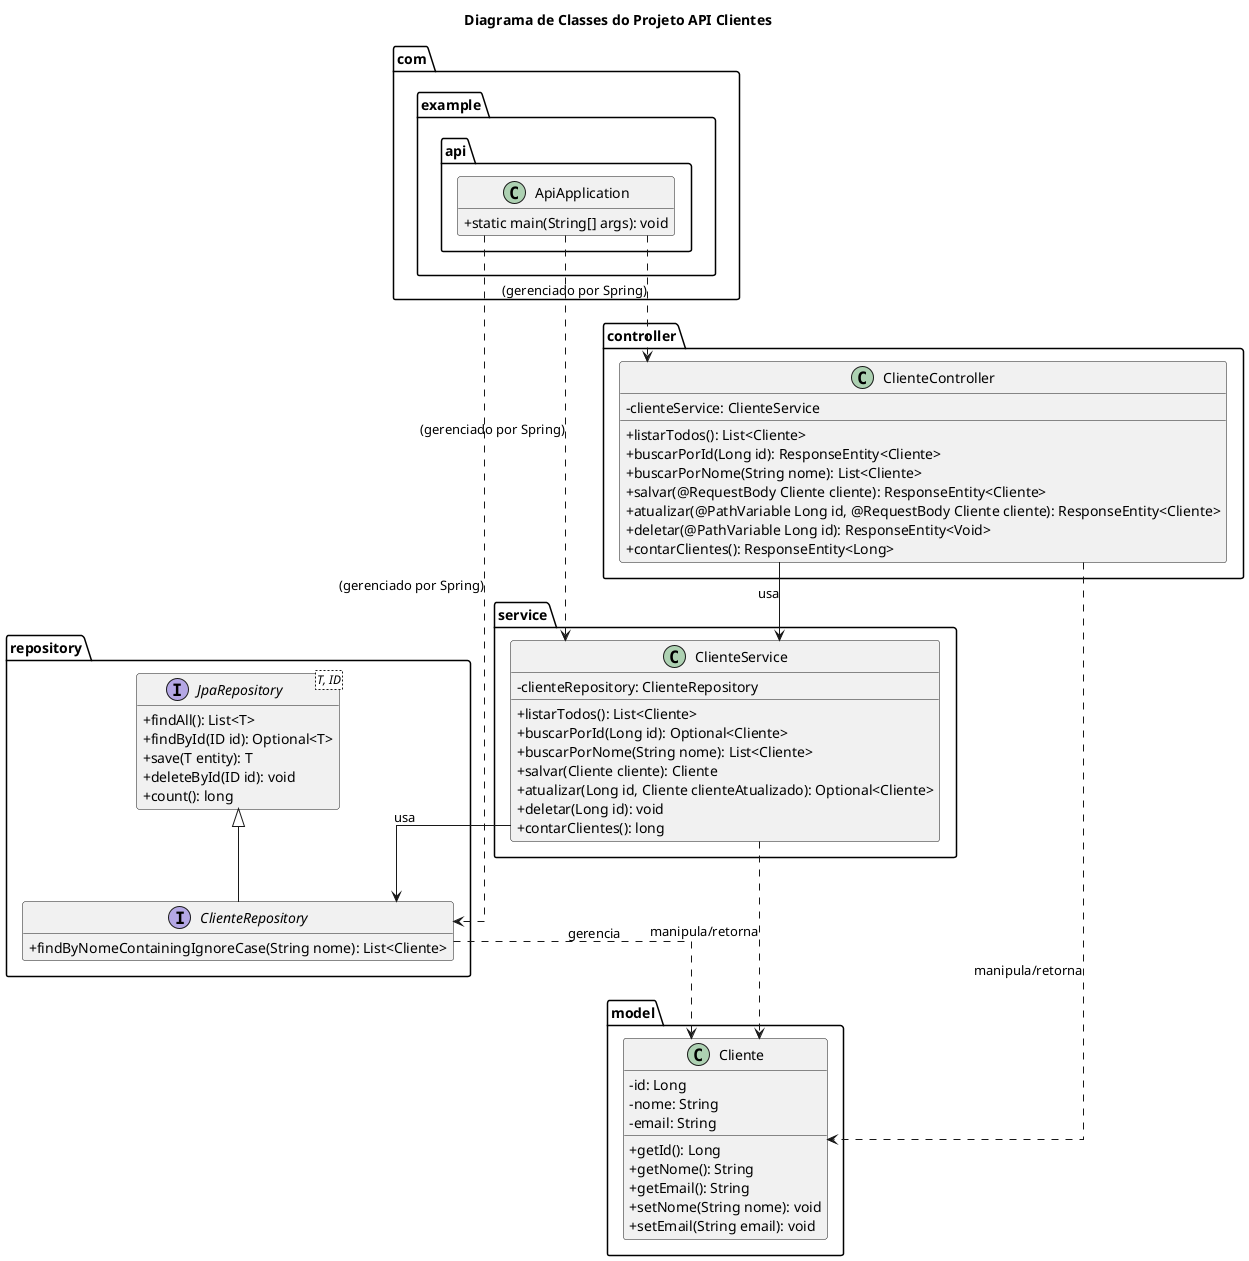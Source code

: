 @startuml
' Configurações para deixar o diagrama mais limpo
skinparam classAttributeIconSize 0
skinparam linetype ortho
hide empty members
title Diagrama de Classes do Projeto API Clientes

package model {
  class Cliente {
    - id: Long
    - nome: String
    - email: String
    + getId(): Long
    + getNome(): String
    + getEmail(): String
    + setNome(String nome): void
    + setEmail(String email): void
    ' Construtores e outros métodos se houver
  }
}

package repository {
  interface JpaRepository<T, ID> {
    + findAll(): List<T>
    + findById(ID id): Optional<T>
    + save(T entity): T
    + deleteById(ID id): void
    + count(): long
    ' ... outros métodos CRUD
  }

  interface ClienteRepository extends JpaRepository<Cliente, Long> {
    + findByNomeContainingIgnoreCase(String nome): List<Cliente>
    ' Outros métodos de consulta personalizados
  }
}

package service {
  class ClienteService {
    - clienteRepository: ClienteRepository
    + listarTodos(): List<Cliente>
    + buscarPorId(Long id): Optional<Cliente>
    + buscarPorNome(String nome): List<Cliente>
    + salvar(Cliente cliente): Cliente
    + atualizar(Long id, Cliente clienteAtualizado): Optional<Cliente>
    + deletar(Long id): void
    + contarClientes(): long
  }
}

package controller {
  class ClienteController {
    - clienteService: ClienteService
    + listarTodos(): List<Cliente>
    + buscarPorId(Long id): ResponseEntity<Cliente>
    + buscarPorNome(String nome): List<Cliente>
    + salvar(@RequestBody Cliente cliente): ResponseEntity<Cliente>
    + atualizar(@PathVariable Long id, @RequestBody Cliente cliente): ResponseEntity<Cliente>
    + deletar(@PathVariable Long id): ResponseEntity<Void>
    + contarClientes(): ResponseEntity<Long>
  }
}

package com {
  package example {
    package api {
      class ApiApplication {
        + static main(String[] args): void
      }
    }
  }
}

' Relacionamentos
ClienteController --> ClienteService : usa
ClienteService --> ClienteRepository : usa

ClienteController ..> Cliente : manipula/retorna
ClienteService ..> Cliente : manipula/retorna
ClienteRepository ..> Cliente : gerencia

ApiApplication .[dashed].> ClienteController : (gerenciado por Spring)
ApiApplication .[dashed].> ClienteService : (gerenciado por Spring)
ApiApplication .[dashed].> ClienteRepository : (gerenciado por Spring)


@enduml